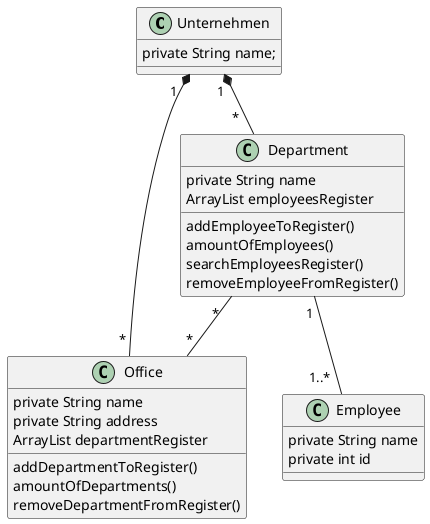 A class diagram.
@startuml
'https://plantuml.com/class-diagram

class Unternehmen {
    private String name;
}
class Department{
    private String name
    ArrayList employeesRegister

    addEmployeeToRegister()
    amountOfEmployees()
    searchEmployeesRegister()
    removeEmployeeFromRegister()
}

class Office{
    private String name
    private String address
    ArrayList departmentRegister

    addDepartmentToRegister()
    amountOfDepartments()
    removeDepartmentFromRegister()
}

class Employee{
    private String name
    private int id
}

Unternehmen "1 " *-- " *   " Department
Unternehmen "1  " *-- " * " Office
Department "1 " -- "1..*  " Employee
Department " *  " -- "*" Office

@enduml